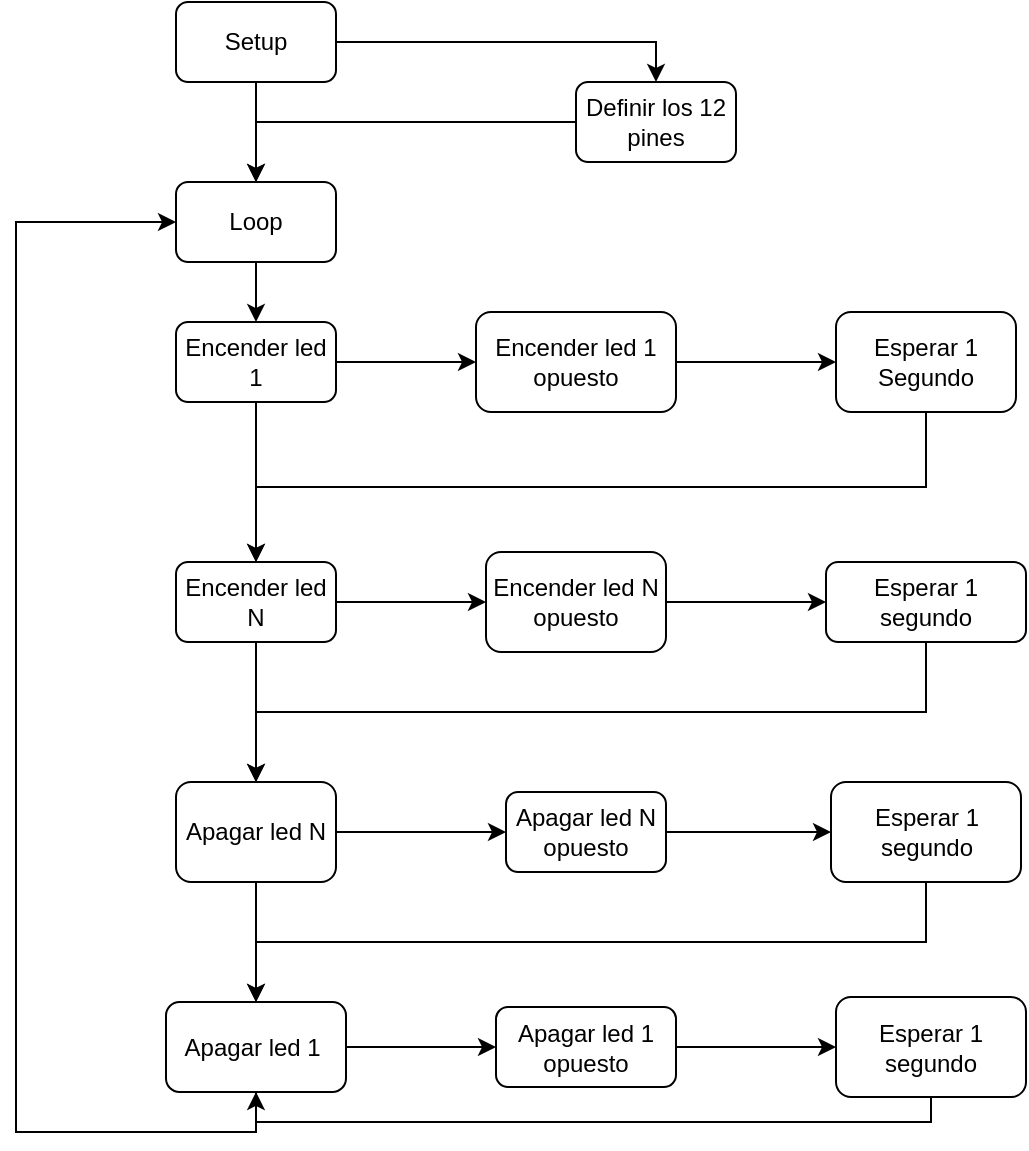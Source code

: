 <mxfile version="13.7.3" type="github">
  <diagram id="05-yCqfaBax_mEayLT2L" name="Page-1">
    <mxGraphModel dx="868" dy="482" grid="1" gridSize="10" guides="1" tooltips="1" connect="1" arrows="1" fold="1" page="1" pageScale="1" pageWidth="827" pageHeight="1169" math="0" shadow="0">
      <root>
        <mxCell id="0" />
        <mxCell id="1" parent="0" />
        <mxCell id="PqFbnoa3TKiPo_q4rYsl-4" style="edgeStyle=orthogonalEdgeStyle;rounded=0;orthogonalLoop=1;jettySize=auto;html=1;entryX=0.5;entryY=0;entryDx=0;entryDy=0;" edge="1" parent="1" source="PqFbnoa3TKiPo_q4rYsl-1" target="PqFbnoa3TKiPo_q4rYsl-2">
          <mxGeometry relative="1" as="geometry">
            <mxPoint x="450" y="60" as="targetPoint" />
          </mxGeometry>
        </mxCell>
        <mxCell id="PqFbnoa3TKiPo_q4rYsl-5" style="edgeStyle=orthogonalEdgeStyle;rounded=0;orthogonalLoop=1;jettySize=auto;html=1;exitX=0.5;exitY=1;exitDx=0;exitDy=0;entryX=0.5;entryY=0;entryDx=0;entryDy=0;" edge="1" parent="1" source="PqFbnoa3TKiPo_q4rYsl-1" target="PqFbnoa3TKiPo_q4rYsl-3">
          <mxGeometry relative="1" as="geometry" />
        </mxCell>
        <mxCell id="PqFbnoa3TKiPo_q4rYsl-1" value="Setup" style="rounded=1;whiteSpace=wrap;html=1;" vertex="1" parent="1">
          <mxGeometry x="200" y="40" width="80" height="40" as="geometry" />
        </mxCell>
        <mxCell id="PqFbnoa3TKiPo_q4rYsl-8" style="edgeStyle=orthogonalEdgeStyle;rounded=0;orthogonalLoop=1;jettySize=auto;html=1;exitX=0;exitY=0.5;exitDx=0;exitDy=0;" edge="1" parent="1" source="PqFbnoa3TKiPo_q4rYsl-2" target="PqFbnoa3TKiPo_q4rYsl-3">
          <mxGeometry relative="1" as="geometry" />
        </mxCell>
        <mxCell id="PqFbnoa3TKiPo_q4rYsl-2" value="Definir los 12 pines" style="rounded=1;whiteSpace=wrap;html=1;" vertex="1" parent="1">
          <mxGeometry x="400" y="80" width="80" height="40" as="geometry" />
        </mxCell>
        <mxCell id="PqFbnoa3TKiPo_q4rYsl-10" value="" style="edgeStyle=orthogonalEdgeStyle;rounded=0;orthogonalLoop=1;jettySize=auto;html=1;" edge="1" parent="1" source="PqFbnoa3TKiPo_q4rYsl-3" target="PqFbnoa3TKiPo_q4rYsl-9">
          <mxGeometry relative="1" as="geometry" />
        </mxCell>
        <mxCell id="PqFbnoa3TKiPo_q4rYsl-3" value="Loop" style="rounded=1;whiteSpace=wrap;html=1;" vertex="1" parent="1">
          <mxGeometry x="200" y="130" width="80" height="40" as="geometry" />
        </mxCell>
        <mxCell id="PqFbnoa3TKiPo_q4rYsl-12" value="" style="edgeStyle=orthogonalEdgeStyle;rounded=0;orthogonalLoop=1;jettySize=auto;html=1;" edge="1" parent="1" source="PqFbnoa3TKiPo_q4rYsl-9" target="PqFbnoa3TKiPo_q4rYsl-11">
          <mxGeometry relative="1" as="geometry" />
        </mxCell>
        <mxCell id="PqFbnoa3TKiPo_q4rYsl-18" style="edgeStyle=orthogonalEdgeStyle;rounded=0;orthogonalLoop=1;jettySize=auto;html=1;exitX=0.5;exitY=1;exitDx=0;exitDy=0;" edge="1" parent="1" source="PqFbnoa3TKiPo_q4rYsl-9" target="PqFbnoa3TKiPo_q4rYsl-15">
          <mxGeometry relative="1" as="geometry" />
        </mxCell>
        <mxCell id="PqFbnoa3TKiPo_q4rYsl-9" value="Encender led 1" style="whiteSpace=wrap;html=1;rounded=1;" vertex="1" parent="1">
          <mxGeometry x="200" y="200" width="80" height="40" as="geometry" />
        </mxCell>
        <mxCell id="PqFbnoa3TKiPo_q4rYsl-14" value="" style="edgeStyle=orthogonalEdgeStyle;rounded=0;orthogonalLoop=1;jettySize=auto;html=1;" edge="1" parent="1" source="PqFbnoa3TKiPo_q4rYsl-11" target="PqFbnoa3TKiPo_q4rYsl-13">
          <mxGeometry relative="1" as="geometry" />
        </mxCell>
        <mxCell id="PqFbnoa3TKiPo_q4rYsl-11" value="Encender led 1 opuesto" style="whiteSpace=wrap;html=1;rounded=1;" vertex="1" parent="1">
          <mxGeometry x="350" y="195" width="100" height="50" as="geometry" />
        </mxCell>
        <mxCell id="PqFbnoa3TKiPo_q4rYsl-19" style="edgeStyle=orthogonalEdgeStyle;rounded=0;orthogonalLoop=1;jettySize=auto;html=1;exitX=0.5;exitY=1;exitDx=0;exitDy=0;" edge="1" parent="1" source="PqFbnoa3TKiPo_q4rYsl-13" target="PqFbnoa3TKiPo_q4rYsl-15">
          <mxGeometry relative="1" as="geometry" />
        </mxCell>
        <mxCell id="PqFbnoa3TKiPo_q4rYsl-13" value="Esperar 1 Segundo" style="whiteSpace=wrap;html=1;rounded=1;" vertex="1" parent="1">
          <mxGeometry x="530" y="195" width="90" height="50" as="geometry" />
        </mxCell>
        <mxCell id="PqFbnoa3TKiPo_q4rYsl-20" style="edgeStyle=orthogonalEdgeStyle;rounded=0;orthogonalLoop=1;jettySize=auto;html=1;exitX=1;exitY=0.5;exitDx=0;exitDy=0;" edge="1" parent="1" source="PqFbnoa3TKiPo_q4rYsl-15" target="PqFbnoa3TKiPo_q4rYsl-16">
          <mxGeometry relative="1" as="geometry" />
        </mxCell>
        <mxCell id="PqFbnoa3TKiPo_q4rYsl-25" style="edgeStyle=orthogonalEdgeStyle;rounded=0;orthogonalLoop=1;jettySize=auto;html=1;exitX=0.5;exitY=1;exitDx=0;exitDy=0;" edge="1" parent="1" source="PqFbnoa3TKiPo_q4rYsl-15" target="PqFbnoa3TKiPo_q4rYsl-22">
          <mxGeometry relative="1" as="geometry" />
        </mxCell>
        <mxCell id="PqFbnoa3TKiPo_q4rYsl-15" value="Encender led N" style="rounded=1;whiteSpace=wrap;html=1;" vertex="1" parent="1">
          <mxGeometry x="200" y="320" width="80" height="40" as="geometry" />
        </mxCell>
        <mxCell id="PqFbnoa3TKiPo_q4rYsl-21" style="edgeStyle=orthogonalEdgeStyle;rounded=0;orthogonalLoop=1;jettySize=auto;html=1;exitX=1;exitY=0.5;exitDx=0;exitDy=0;entryX=0;entryY=0.5;entryDx=0;entryDy=0;" edge="1" parent="1" source="PqFbnoa3TKiPo_q4rYsl-16" target="PqFbnoa3TKiPo_q4rYsl-17">
          <mxGeometry relative="1" as="geometry" />
        </mxCell>
        <mxCell id="PqFbnoa3TKiPo_q4rYsl-16" value="Encender led N&lt;br&gt;opuesto" style="rounded=1;whiteSpace=wrap;html=1;" vertex="1" parent="1">
          <mxGeometry x="355" y="315" width="90" height="50" as="geometry" />
        </mxCell>
        <mxCell id="PqFbnoa3TKiPo_q4rYsl-26" style="edgeStyle=orthogonalEdgeStyle;rounded=0;orthogonalLoop=1;jettySize=auto;html=1;exitX=0.5;exitY=1;exitDx=0;exitDy=0;" edge="1" parent="1" source="PqFbnoa3TKiPo_q4rYsl-17" target="PqFbnoa3TKiPo_q4rYsl-22">
          <mxGeometry relative="1" as="geometry" />
        </mxCell>
        <mxCell id="PqFbnoa3TKiPo_q4rYsl-17" value="Esperar 1 segundo" style="rounded=1;whiteSpace=wrap;html=1;" vertex="1" parent="1">
          <mxGeometry x="525" y="320" width="100" height="40" as="geometry" />
        </mxCell>
        <mxCell id="PqFbnoa3TKiPo_q4rYsl-27" style="edgeStyle=orthogonalEdgeStyle;rounded=0;orthogonalLoop=1;jettySize=auto;html=1;exitX=1;exitY=0.5;exitDx=0;exitDy=0;entryX=0;entryY=0.5;entryDx=0;entryDy=0;" edge="1" parent="1" source="PqFbnoa3TKiPo_q4rYsl-22" target="PqFbnoa3TKiPo_q4rYsl-23">
          <mxGeometry relative="1" as="geometry" />
        </mxCell>
        <mxCell id="PqFbnoa3TKiPo_q4rYsl-32" style="edgeStyle=orthogonalEdgeStyle;rounded=0;orthogonalLoop=1;jettySize=auto;html=1;exitX=0.5;exitY=1;exitDx=0;exitDy=0;entryX=0.5;entryY=0;entryDx=0;entryDy=0;" edge="1" parent="1" source="PqFbnoa3TKiPo_q4rYsl-22" target="PqFbnoa3TKiPo_q4rYsl-29">
          <mxGeometry relative="1" as="geometry" />
        </mxCell>
        <mxCell id="PqFbnoa3TKiPo_q4rYsl-22" value="Apagar led N" style="rounded=1;whiteSpace=wrap;html=1;" vertex="1" parent="1">
          <mxGeometry x="200" y="430" width="80" height="50" as="geometry" />
        </mxCell>
        <mxCell id="PqFbnoa3TKiPo_q4rYsl-28" style="edgeStyle=orthogonalEdgeStyle;rounded=0;orthogonalLoop=1;jettySize=auto;html=1;exitX=1;exitY=0.5;exitDx=0;exitDy=0;" edge="1" parent="1" source="PqFbnoa3TKiPo_q4rYsl-23" target="PqFbnoa3TKiPo_q4rYsl-24">
          <mxGeometry relative="1" as="geometry" />
        </mxCell>
        <mxCell id="PqFbnoa3TKiPo_q4rYsl-23" value="Apagar led N opuesto" style="rounded=1;whiteSpace=wrap;html=1;" vertex="1" parent="1">
          <mxGeometry x="365" y="435" width="80" height="40" as="geometry" />
        </mxCell>
        <mxCell id="PqFbnoa3TKiPo_q4rYsl-33" style="edgeStyle=orthogonalEdgeStyle;rounded=0;orthogonalLoop=1;jettySize=auto;html=1;exitX=0.5;exitY=1;exitDx=0;exitDy=0;" edge="1" parent="1" source="PqFbnoa3TKiPo_q4rYsl-24" target="PqFbnoa3TKiPo_q4rYsl-29">
          <mxGeometry relative="1" as="geometry" />
        </mxCell>
        <mxCell id="PqFbnoa3TKiPo_q4rYsl-24" value="Esperar 1 segundo" style="rounded=1;whiteSpace=wrap;html=1;" vertex="1" parent="1">
          <mxGeometry x="527.5" y="430" width="95" height="50" as="geometry" />
        </mxCell>
        <mxCell id="PqFbnoa3TKiPo_q4rYsl-34" style="edgeStyle=orthogonalEdgeStyle;rounded=0;orthogonalLoop=1;jettySize=auto;html=1;exitX=1;exitY=0.5;exitDx=0;exitDy=0;" edge="1" parent="1" source="PqFbnoa3TKiPo_q4rYsl-29" target="PqFbnoa3TKiPo_q4rYsl-30">
          <mxGeometry relative="1" as="geometry" />
        </mxCell>
        <mxCell id="PqFbnoa3TKiPo_q4rYsl-37" style="edgeStyle=orthogonalEdgeStyle;rounded=0;orthogonalLoop=1;jettySize=auto;html=1;exitX=0.5;exitY=1;exitDx=0;exitDy=0;entryX=0;entryY=0.5;entryDx=0;entryDy=0;" edge="1" parent="1" source="PqFbnoa3TKiPo_q4rYsl-29" target="PqFbnoa3TKiPo_q4rYsl-3">
          <mxGeometry relative="1" as="geometry">
            <Array as="points">
              <mxPoint x="240" y="605" />
              <mxPoint x="120" y="605" />
              <mxPoint x="120" y="150" />
            </Array>
          </mxGeometry>
        </mxCell>
        <mxCell id="PqFbnoa3TKiPo_q4rYsl-29" value="Apagar led 1&amp;nbsp;" style="rounded=1;whiteSpace=wrap;html=1;" vertex="1" parent="1">
          <mxGeometry x="195" y="540" width="90" height="45" as="geometry" />
        </mxCell>
        <mxCell id="PqFbnoa3TKiPo_q4rYsl-36" style="edgeStyle=orthogonalEdgeStyle;rounded=0;orthogonalLoop=1;jettySize=auto;html=1;exitX=1;exitY=0.5;exitDx=0;exitDy=0;entryX=0;entryY=0.5;entryDx=0;entryDy=0;" edge="1" parent="1" source="PqFbnoa3TKiPo_q4rYsl-30" target="PqFbnoa3TKiPo_q4rYsl-31">
          <mxGeometry relative="1" as="geometry" />
        </mxCell>
        <mxCell id="PqFbnoa3TKiPo_q4rYsl-30" value="Apagar led 1 opuesto" style="rounded=1;whiteSpace=wrap;html=1;" vertex="1" parent="1">
          <mxGeometry x="360" y="542.5" width="90" height="40" as="geometry" />
        </mxCell>
        <mxCell id="PqFbnoa3TKiPo_q4rYsl-38" style="edgeStyle=orthogonalEdgeStyle;rounded=0;orthogonalLoop=1;jettySize=auto;html=1;exitX=0.5;exitY=1;exitDx=0;exitDy=0;entryX=0.5;entryY=1;entryDx=0;entryDy=0;" edge="1" parent="1" source="PqFbnoa3TKiPo_q4rYsl-31" target="PqFbnoa3TKiPo_q4rYsl-29">
          <mxGeometry relative="1" as="geometry">
            <Array as="points">
              <mxPoint x="578" y="600" />
              <mxPoint x="240" y="600" />
            </Array>
          </mxGeometry>
        </mxCell>
        <mxCell id="PqFbnoa3TKiPo_q4rYsl-31" value="Esperar 1 segundo" style="rounded=1;whiteSpace=wrap;html=1;" vertex="1" parent="1">
          <mxGeometry x="530" y="537.5" width="95" height="50" as="geometry" />
        </mxCell>
      </root>
    </mxGraphModel>
  </diagram>
</mxfile>
